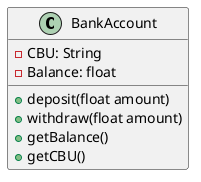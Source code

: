 @startuml
'https://plantuml.com/class-diagram


class BankAccount {
- CBU: String
- Balance: float
+ deposit(float amount)
+ withdraw(float amount)
+ getBalance()
+ getCBU()
}

@enduml